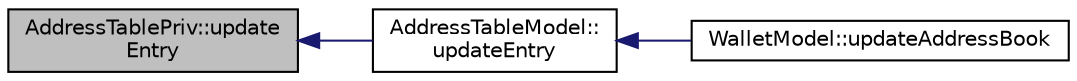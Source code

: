 digraph "AddressTablePriv::updateEntry"
{
  edge [fontname="Helvetica",fontsize="10",labelfontname="Helvetica",labelfontsize="10"];
  node [fontname="Helvetica",fontsize="10",shape=record];
  rankdir="LR";
  Node44 [label="AddressTablePriv::update\lEntry",height=0.2,width=0.4,color="black", fillcolor="grey75", style="filled", fontcolor="black"];
  Node44 -> Node45 [dir="back",color="midnightblue",fontsize="10",style="solid",fontname="Helvetica"];
  Node45 [label="AddressTableModel::\lupdateEntry",height=0.2,width=0.4,color="black", fillcolor="white", style="filled",URL="$d9/ded/class_address_table_model.html#a78d9d6f3db0ced72a29a32f487ab1c7f"];
  Node45 -> Node46 [dir="back",color="midnightblue",fontsize="10",style="solid",fontname="Helvetica"];
  Node46 [label="WalletModel::updateAddressBook",height=0.2,width=0.4,color="black", fillcolor="white", style="filled",URL="$d4/d27/class_wallet_model.html#ae2f0c65e5e19e71dc4766dfeb0425e99"];
}
